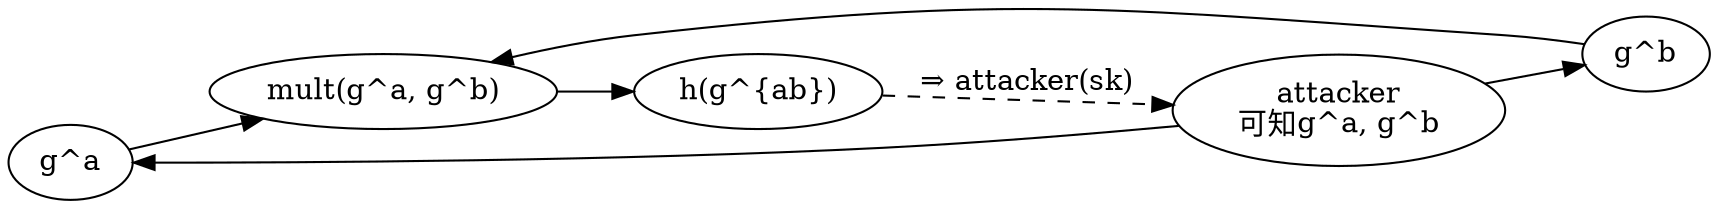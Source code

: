 
    digraph V2_Leak {
        rankdir=LR;
        node [shape=ellipse];

        A_pub [label="g^a"];
        B_pub [label="g^b"];
        Mult [label="mult(g^a, g^b)"];
        Hash [label="h(g^{ab})"];
        Attacker [label="attacker
可知g^a, g^b"];

        A_pub -> Mult;
        B_pub -> Mult;
        Mult -> Hash;
        Attacker -> A_pub;
        Attacker -> B_pub;
        Hash -> Attacker [style=dashed,label="⇒ attacker(sk)"];
    }
    